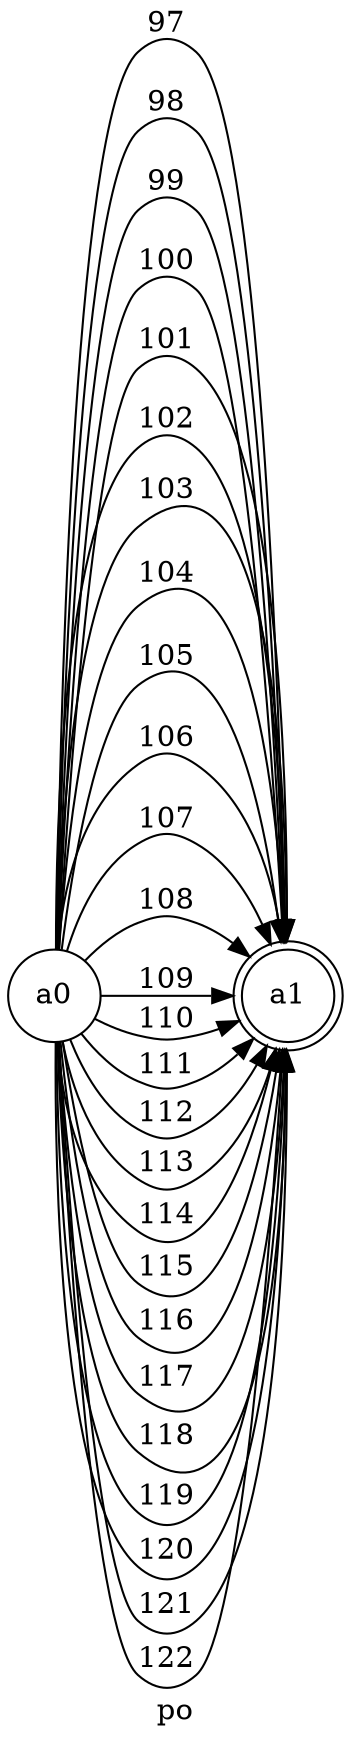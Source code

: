 // AFN
digraph {
	rankdir=LR
	label=po
	1780438012832 [label=a0 shape=circle]
	1780438013024 [label=a1 shape=doublecircle]
	1780438012832 -> 1780438013024 [label=97]
	1780438012832 -> 1780438013024 [label=98]
	1780438012832 -> 1780438013024 [label=99]
	1780438012832 -> 1780438013024 [label=100]
	1780438012832 -> 1780438013024 [label=101]
	1780438012832 -> 1780438013024 [label=102]
	1780438012832 -> 1780438013024 [label=103]
	1780438012832 -> 1780438013024 [label=104]
	1780438012832 -> 1780438013024 [label=105]
	1780438012832 -> 1780438013024 [label=106]
	1780438012832 -> 1780438013024 [label=107]
	1780438012832 -> 1780438013024 [label=108]
	1780438012832 -> 1780438013024 [label=109]
	1780438012832 -> 1780438013024 [label=110]
	1780438012832 -> 1780438013024 [label=111]
	1780438012832 -> 1780438013024 [label=112]
	1780438012832 -> 1780438013024 [label=113]
	1780438012832 -> 1780438013024 [label=114]
	1780438012832 -> 1780438013024 [label=115]
	1780438012832 -> 1780438013024 [label=116]
	1780438012832 -> 1780438013024 [label=117]
	1780438012832 -> 1780438013024 [label=118]
	1780438012832 -> 1780438013024 [label=119]
	1780438012832 -> 1780438013024 [label=120]
	1780438012832 -> 1780438013024 [label=121]
	1780438012832 -> 1780438013024 [label=122]
}

